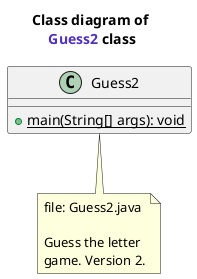 @startuml
title Class diagram of \n<font name=monospace><color #5132be>Guess2</color></font> class

class Guess2 {
    {method} + {static} main(String[] args): void
}
note bottom of Guess2
    file: Guess2.java
    
    Guess the letter 
    game. Version 2.
end note
@enduml